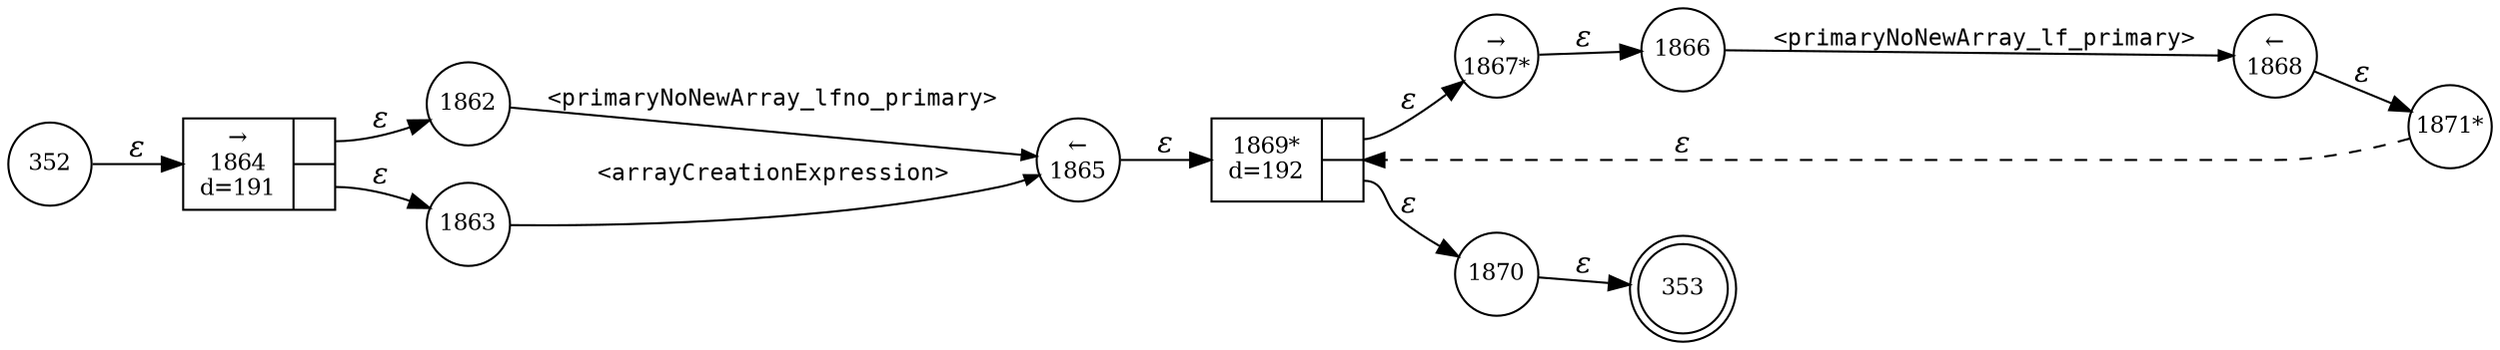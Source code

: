 digraph ATN {
rankdir=LR;
s353[fontsize=11, label="353", shape=doublecircle, fixedsize=true, width=.6];
s352[fontsize=11,label="352", shape=circle, fixedsize=true, width=.55, peripheries=1];
s1862[fontsize=11,label="1862", shape=circle, fixedsize=true, width=.55, peripheries=1];
s1863[fontsize=11,label="1863", shape=circle, fixedsize=true, width=.55, peripheries=1];
s1864[fontsize=11,label="{&rarr;\n1864\nd=191|{<p0>|<p1>}}", shape=record, fixedsize=false, peripheries=1];
s1865[fontsize=11,label="&larr;\n1865", shape=circle, fixedsize=true, width=.55, peripheries=1];
s1866[fontsize=11,label="1866", shape=circle, fixedsize=true, width=.55, peripheries=1];
s1867[fontsize=11,label="&rarr;\n1867*", shape=circle, fixedsize=true, width=.55, peripheries=1];
s1868[fontsize=11,label="&larr;\n1868", shape=circle, fixedsize=true, width=.55, peripheries=1];
s1869[fontsize=11,label="{1869*\nd=192|{<p0>|<p1>}}", shape=record, fixedsize=false, peripheries=1];
s1870[fontsize=11,label="1870", shape=circle, fixedsize=true, width=.55, peripheries=1];
s1871[fontsize=11,label="1871*", shape=circle, fixedsize=true, width=.55, peripheries=1];
s352 -> s1864 [fontname="Times-Italic", label="&epsilon;"];
s1864:p0 -> s1862 [fontname="Times-Italic", label="&epsilon;"];
s1864:p1 -> s1863 [fontname="Times-Italic", label="&epsilon;"];
s1862 -> s1865 [fontsize=11, fontname="Courier", arrowsize=.7, label = "<primaryNoNewArray_lfno_primary>", arrowhead = normal];
s1863 -> s1865 [fontsize=11, fontname="Courier", arrowsize=.7, label = "<arrayCreationExpression>", arrowhead = normal];
s1865 -> s1869 [fontname="Times-Italic", label="&epsilon;"];
s1869:p0 -> s1867 [fontname="Times-Italic", label="&epsilon;"];
s1869:p1 -> s1870 [fontname="Times-Italic", label="&epsilon;"];
s1867 -> s1866 [fontname="Times-Italic", label="&epsilon;"];
s1870 -> s353 [fontname="Times-Italic", label="&epsilon;"];
s1866 -> s1868 [fontsize=11, fontname="Courier", arrowsize=.7, label = "<primaryNoNewArray_lf_primary>", arrowhead = normal];
s1868 -> s1871 [fontname="Times-Italic", label="&epsilon;"];
s1871 -> s1869 [fontname="Times-Italic", label="&epsilon;", style="dashed"];
}